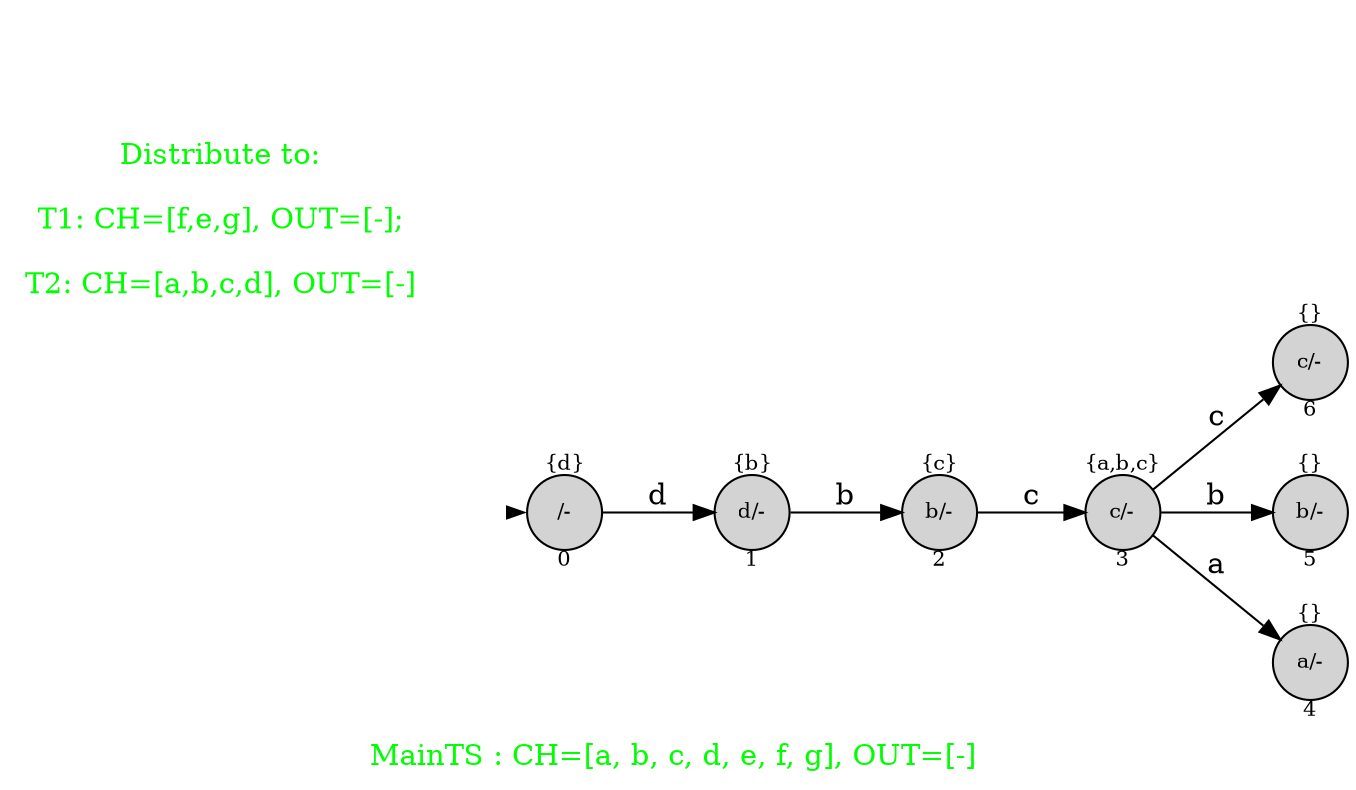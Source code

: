digraph G {
graph [fontcolor="green",fontsize=14,rankdir=LR,ranksep=0.6,nodesep=0.5,label="
MainTS : CH=[a, b, c, d, e, f, g], OUT=[-] "];

node[shape=circle, style=filled, fixedsize=true, fontsize=10];

init [shape=point,style=invis];
spec [fontcolor="green",fontsize=14,peripheries=0,shape=square,fixedsize=false,style="",label="Distribute to:

T1: CH=[f,e,g], OUT=[-];

T2: CH=[a,b,c,d], OUT=[-]"];
	6[label="{}

c/-

6"];

	3[label="{a,b,c}

c/-

3"];

	2[label="{c}

b/-

2"];

	5[label="{}

b/-

5"];

	1[label="{b}

d/-

1"];

	0[label="{d}

/-

0"];

	4[label="{}

a/-

4"];

	 init -> 0[penwidth=0,tooltip="initial state"];

	3 -> 6[label="c"];

	2 -> 3[label="c"];

	3 -> 5[label="b"];

	0 -> 1[label="d"];

	1 -> 2[label="b"];

	3 -> 4[label="a"];


}
